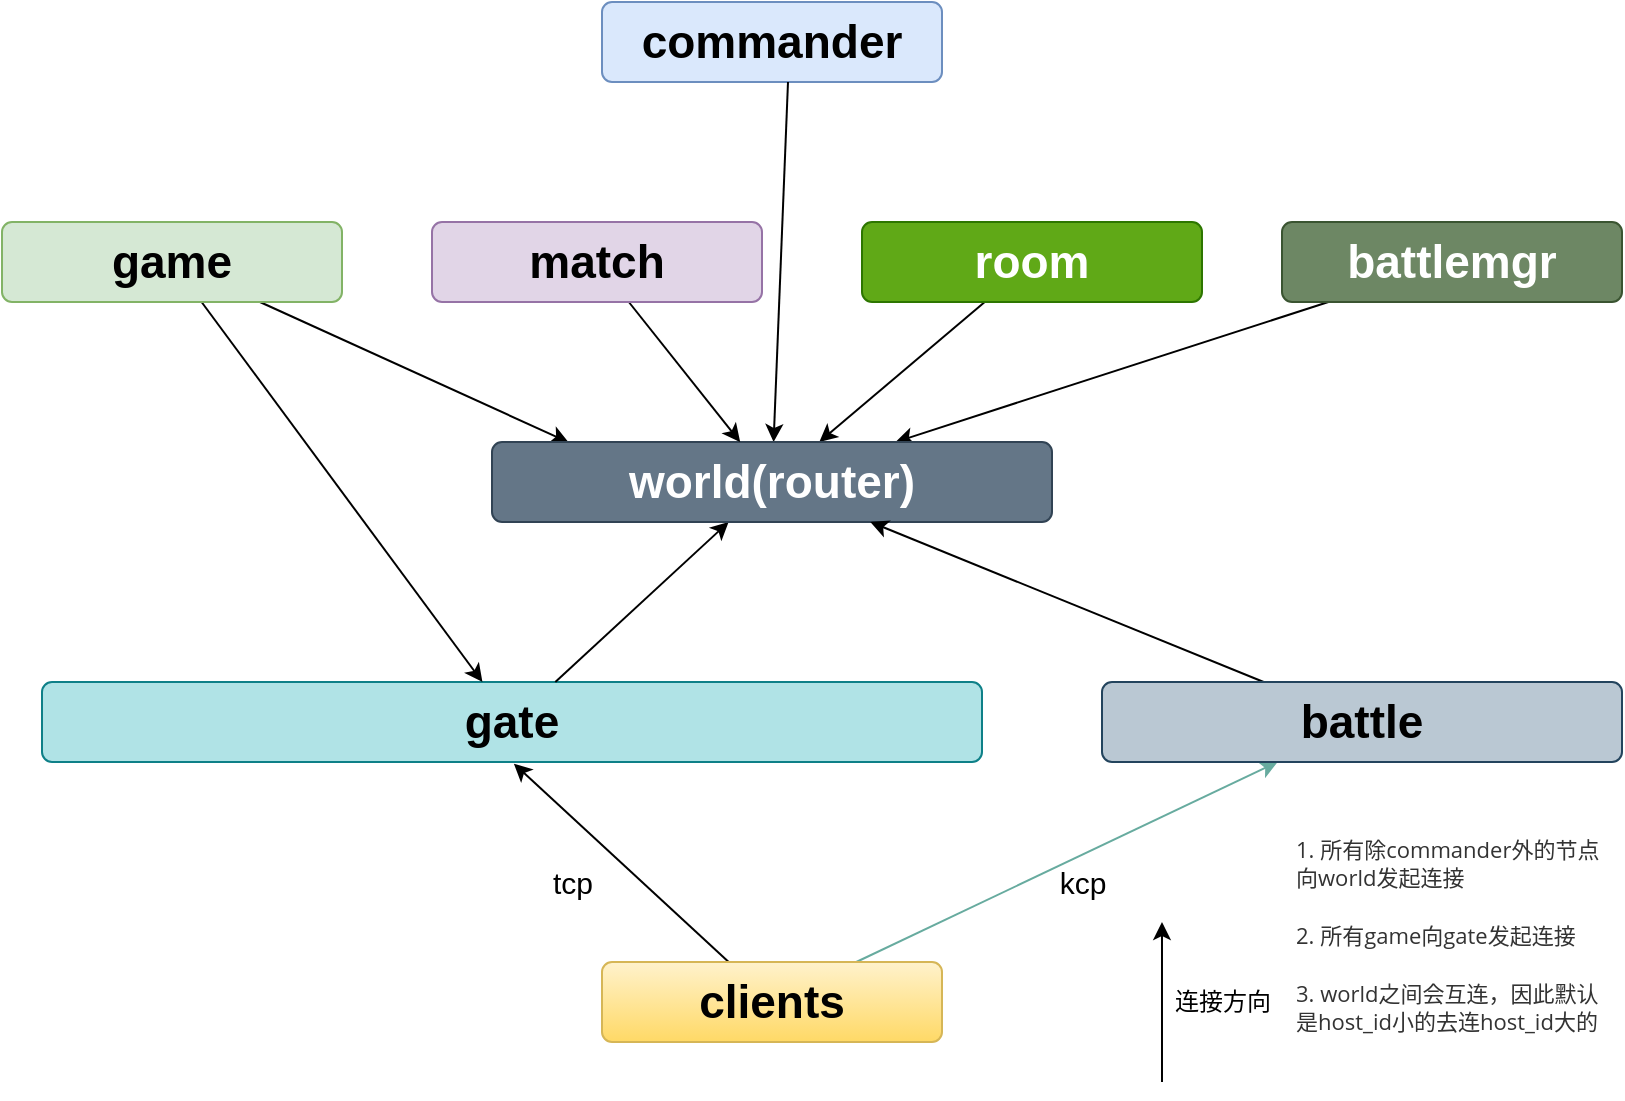 <mxfile version="14.9.8" type="github">
  <diagram id="R2lEEEUBdFMjLlhIrx00" name="Page-1">
    <mxGraphModel dx="1221" dy="686" grid="1" gridSize="10" guides="1" tooltips="1" connect="1" arrows="1" fold="1" page="1" pageScale="1" pageWidth="850" pageHeight="1100" math="0" shadow="0" extFonts="Permanent Marker^https://fonts.googleapis.com/css?family=Permanent+Marker">
      <root>
        <mxCell id="0" />
        <mxCell id="1" parent="0" />
        <mxCell id="JLXV0XZNVWzaatGmjZRa-2" value="&lt;span style=&quot;font-size: 23px&quot;&gt;commander&lt;/span&gt;" style="html=1;shadow=0;dashed=0;shape=mxgraph.bootstrap.rrect;rSize=5;strokeWidth=1;whiteSpace=wrap;align=center;verticalAlign=middle;spacingLeft=0;fontStyle=1;fontSize=14;spacing=5;fillColor=#dae8fc;strokeColor=#6c8ebf;" parent="1" vertex="1">
          <mxGeometry x="340" y="200" width="170" height="40" as="geometry" />
        </mxCell>
        <mxCell id="JLXV0XZNVWzaatGmjZRa-3" value="&lt;span style=&quot;font-size: 23px&quot;&gt;gate&lt;/span&gt;" style="html=1;shadow=0;dashed=0;shape=mxgraph.bootstrap.rrect;rSize=5;strokeWidth=1;whiteSpace=wrap;align=center;verticalAlign=middle;spacingLeft=0;fontStyle=1;fontSize=14;spacing=5;fillColor=#b0e3e6;strokeColor=#0e8088;" parent="1" vertex="1">
          <mxGeometry x="60" y="540" width="470" height="40" as="geometry" />
        </mxCell>
        <mxCell id="JLXV0XZNVWzaatGmjZRa-17" style="edgeStyle=none;rounded=0;orthogonalLoop=1;jettySize=auto;html=1;" parent="1" source="JLXV0XZNVWzaatGmjZRa-4" target="JLXV0XZNVWzaatGmjZRa-7" edge="1">
          <mxGeometry relative="1" as="geometry" />
        </mxCell>
        <mxCell id="JLXV0XZNVWzaatGmjZRa-4" value="&lt;span style=&quot;font-size: 23px&quot;&gt;room&lt;/span&gt;" style="html=1;shadow=0;dashed=0;shape=mxgraph.bootstrap.rrect;rSize=5;strokeWidth=1;whiteSpace=wrap;align=center;verticalAlign=middle;spacingLeft=0;fontStyle=1;fontSize=14;spacing=5;fillColor=#60a917;strokeColor=#2D7600;fontColor=#ffffff;" parent="1" vertex="1">
          <mxGeometry x="470" y="310" width="170" height="40" as="geometry" />
        </mxCell>
        <mxCell id="JLXV0XZNVWzaatGmjZRa-15" style="edgeStyle=none;rounded=0;orthogonalLoop=1;jettySize=auto;html=1;entryX=0.137;entryY=0.005;entryDx=0;entryDy=0;entryPerimeter=0;" parent="1" source="JLXV0XZNVWzaatGmjZRa-5" target="JLXV0XZNVWzaatGmjZRa-7" edge="1">
          <mxGeometry relative="1" as="geometry" />
        </mxCell>
        <mxCell id="JLXV0XZNVWzaatGmjZRa-76" style="edgeStyle=none;rounded=0;orthogonalLoop=1;jettySize=auto;html=1;startArrow=none;startFill=0;endArrow=classic;endFill=1;strokeColor=#000000;strokeWidth=1;" parent="1" source="JLXV0XZNVWzaatGmjZRa-5" target="JLXV0XZNVWzaatGmjZRa-3" edge="1">
          <mxGeometry relative="1" as="geometry" />
        </mxCell>
        <mxCell id="JLXV0XZNVWzaatGmjZRa-5" value="&lt;span style=&quot;font-size: 23px&quot;&gt;game&lt;/span&gt;" style="html=1;shadow=0;dashed=0;shape=mxgraph.bootstrap.rrect;rSize=5;strokeWidth=1;whiteSpace=wrap;align=center;verticalAlign=middle;spacingLeft=0;fontStyle=1;fontSize=14;spacing=5;fillColor=#d5e8d4;strokeColor=#82b366;" parent="1" vertex="1">
          <mxGeometry x="40" y="310" width="170" height="40" as="geometry" />
        </mxCell>
        <mxCell id="JLXV0XZNVWzaatGmjZRa-18" style="edgeStyle=none;rounded=0;orthogonalLoop=1;jettySize=auto;html=1;" parent="1" source="JLXV0XZNVWzaatGmjZRa-6" target="JLXV0XZNVWzaatGmjZRa-7" edge="1">
          <mxGeometry relative="1" as="geometry" />
        </mxCell>
        <mxCell id="JLXV0XZNVWzaatGmjZRa-6" value="&lt;span style=&quot;font-size: 23px&quot;&gt;battlemgr&lt;/span&gt;" style="html=1;shadow=0;dashed=0;shape=mxgraph.bootstrap.rrect;rSize=5;strokeWidth=1;whiteSpace=wrap;align=center;verticalAlign=middle;spacingLeft=0;fontStyle=1;fontSize=14;spacing=5;fillColor=#6d8764;strokeColor=#3A5431;fontColor=#ffffff;" parent="1" vertex="1">
          <mxGeometry x="680" y="310" width="170" height="40" as="geometry" />
        </mxCell>
        <mxCell id="JLXV0XZNVWzaatGmjZRa-77" style="edgeStyle=none;rounded=0;orthogonalLoop=1;jettySize=auto;html=1;startArrow=classic;startFill=1;endArrow=none;endFill=0;strokeColor=#000000;strokeWidth=1;" parent="1" source="JLXV0XZNVWzaatGmjZRa-7" target="JLXV0XZNVWzaatGmjZRa-3" edge="1">
          <mxGeometry relative="1" as="geometry" />
        </mxCell>
        <mxCell id="JLXV0XZNVWzaatGmjZRa-80" style="edgeStyle=none;rounded=0;orthogonalLoop=1;jettySize=auto;html=1;startArrow=classic;startFill=1;endArrow=none;endFill=0;strokeColor=#000000;strokeWidth=1;" parent="1" source="JLXV0XZNVWzaatGmjZRa-7" edge="1">
          <mxGeometry relative="1" as="geometry">
            <mxPoint x="433" y="240" as="targetPoint" />
          </mxGeometry>
        </mxCell>
        <mxCell id="JLXV0XZNVWzaatGmjZRa-7" value="&lt;span style=&quot;font-size: 23px&quot;&gt;world(router)&lt;/span&gt;" style="html=1;shadow=0;dashed=0;shape=mxgraph.bootstrap.rrect;rSize=5;strokeWidth=1;whiteSpace=wrap;align=center;verticalAlign=middle;spacingLeft=0;fontStyle=1;fontSize=14;spacing=5;fillColor=#647687;strokeColor=#314354;fontColor=#ffffff;" parent="1" vertex="1">
          <mxGeometry x="285" y="420" width="280" height="40" as="geometry" />
        </mxCell>
        <mxCell id="JLXV0XZNVWzaatGmjZRa-11" style="edgeStyle=none;orthogonalLoop=1;jettySize=auto;html=1;entryX=0.502;entryY=1.021;entryDx=0;entryDy=0;entryPerimeter=0;rounded=0;" parent="1" source="JLXV0XZNVWzaatGmjZRa-8" target="JLXV0XZNVWzaatGmjZRa-3" edge="1">
          <mxGeometry relative="1" as="geometry" />
        </mxCell>
        <mxCell id="JLXV0XZNVWzaatGmjZRa-12" style="edgeStyle=none;rounded=0;orthogonalLoop=1;jettySize=auto;html=1;strokeColor=#67AB9F;" parent="1" source="JLXV0XZNVWzaatGmjZRa-8" target="JLXV0XZNVWzaatGmjZRa-9" edge="1">
          <mxGeometry relative="1" as="geometry" />
        </mxCell>
        <mxCell id="JLXV0XZNVWzaatGmjZRa-8" value="&lt;span style=&quot;font-size: 23px&quot;&gt;clients&lt;/span&gt;" style="html=1;shadow=0;dashed=0;shape=mxgraph.bootstrap.rrect;rSize=5;strokeWidth=1;whiteSpace=wrap;align=center;verticalAlign=middle;spacingLeft=0;fontStyle=1;fontSize=14;spacing=5;fillColor=#fff2cc;strokeColor=#d6b656;gradientColor=#ffd966;" parent="1" vertex="1">
          <mxGeometry x="340" y="680" width="170" height="40" as="geometry" />
        </mxCell>
        <mxCell id="JLXV0XZNVWzaatGmjZRa-14" style="edgeStyle=none;rounded=0;orthogonalLoop=1;jettySize=auto;html=1;" parent="1" source="JLXV0XZNVWzaatGmjZRa-9" target="JLXV0XZNVWzaatGmjZRa-7" edge="1">
          <mxGeometry relative="1" as="geometry" />
        </mxCell>
        <mxCell id="JLXV0XZNVWzaatGmjZRa-9" value="&lt;span style=&quot;font-size: 23px&quot;&gt;battle&lt;/span&gt;" style="html=1;shadow=0;dashed=0;shape=mxgraph.bootstrap.rrect;rSize=5;strokeWidth=1;whiteSpace=wrap;align=center;verticalAlign=middle;spacingLeft=0;fontStyle=1;fontSize=14;spacing=5;fillColor=#bac8d3;strokeColor=#23445d;" parent="1" vertex="1">
          <mxGeometry x="590" y="540" width="260" height="40" as="geometry" />
        </mxCell>
        <mxCell id="JLXV0XZNVWzaatGmjZRa-16" style="edgeStyle=none;rounded=0;orthogonalLoop=1;jettySize=auto;html=1;" parent="1" source="JLXV0XZNVWzaatGmjZRa-10" target="JLXV0XZNVWzaatGmjZRa-7" edge="1">
          <mxGeometry relative="1" as="geometry" />
        </mxCell>
        <mxCell id="JLXV0XZNVWzaatGmjZRa-10" value="&lt;span style=&quot;font-size: 23px&quot;&gt;match&lt;/span&gt;" style="html=1;shadow=0;dashed=0;shape=mxgraph.bootstrap.rrect;rSize=5;strokeWidth=1;whiteSpace=wrap;align=center;verticalAlign=middle;spacingLeft=0;fontStyle=1;fontSize=14;spacing=5;fillColor=#e1d5e7;strokeColor=#9673a6;" parent="1" vertex="1">
          <mxGeometry x="255" y="310" width="165" height="40" as="geometry" />
        </mxCell>
        <mxCell id="JLXV0XZNVWzaatGmjZRa-29" value="&lt;font style=&quot;font-size: 15px&quot;&gt;kcp&lt;/font&gt;" style="text;html=1;resizable=0;autosize=1;align=center;verticalAlign=middle;points=[];fillColor=none;strokeColor=none;rounded=0;" parent="1" vertex="1">
          <mxGeometry x="560" y="630" width="40" height="20" as="geometry" />
        </mxCell>
        <mxCell id="JLXV0XZNVWzaatGmjZRa-30" value="&lt;font style=&quot;font-size: 15px&quot;&gt;tcp&lt;/font&gt;" style="text;html=1;resizable=0;autosize=1;align=center;verticalAlign=middle;points=[];fillColor=none;strokeColor=none;rounded=0;" parent="1" vertex="1">
          <mxGeometry x="305" y="630" width="40" height="20" as="geometry" />
        </mxCell>
        <mxCell id="JLXV0XZNVWzaatGmjZRa-78" style="edgeStyle=none;rounded=0;orthogonalLoop=1;jettySize=auto;html=1;" parent="1" edge="1">
          <mxGeometry relative="1" as="geometry">
            <mxPoint x="620" y="740" as="sourcePoint" />
            <mxPoint x="619.997" y="660" as="targetPoint" />
          </mxGeometry>
        </mxCell>
        <mxCell id="JLXV0XZNVWzaatGmjZRa-79" value="连接方向" style="text;html=1;align=center;verticalAlign=middle;resizable=0;points=[];autosize=1;" parent="1" vertex="1">
          <mxGeometry x="620" y="690" width="60" height="20" as="geometry" />
        </mxCell>
        <mxCell id="3j_-m7_8ODEtrv5ekoMe-5" value="&lt;span style=&quot;color: rgb(51 , 51 , 51) ; font-family: &amp;#34;open sans&amp;#34; , &amp;#34;clear sans&amp;#34; , &amp;#34;helvetica neue&amp;#34; , &amp;#34;helvetica&amp;#34; , &amp;#34;arial&amp;#34; , sans-serif ; font-size: 11px ; font-style: normal ; font-weight: 400 ; letter-spacing: normal ; text-align: left ; text-indent: 0px ; text-transform: none ; word-spacing: 0px ; background-color: rgb(255 , 255 , 255) ; display: inline ; float: none&quot;&gt;1. 所有&lt;span style=&quot;font-family: &amp;#34;open sans&amp;#34; , &amp;#34;clear sans&amp;#34; , &amp;#34;helvetica neue&amp;#34; , &amp;#34;helvetica&amp;#34; , &amp;#34;arial&amp;#34; , sans-serif&quot;&gt;除&lt;/span&gt;&lt;span style=&quot;font-family: &amp;#34;open sans&amp;#34; , &amp;#34;clear sans&amp;#34; , &amp;#34;helvetica neue&amp;#34; , &amp;#34;helvetica&amp;#34; , &amp;#34;arial&amp;#34; , sans-serif&quot;&gt;commander外的节点向world发起连接&lt;br&gt;&lt;br&gt;&lt;/span&gt;2. 所有game向gate发起连接&lt;br&gt;&lt;br&gt;3. world之间会互连，因此默认是host_id小的去连host_id大的&lt;br&gt;&lt;/span&gt;" style="text;whiteSpace=wrap;html=1;" parent="1" vertex="1">
          <mxGeometry x="685" y="610" width="160" height="130" as="geometry" />
        </mxCell>
      </root>
    </mxGraphModel>
  </diagram>
</mxfile>
